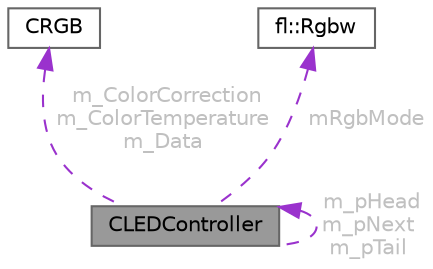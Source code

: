 digraph "CLEDController"
{
 // INTERACTIVE_SVG=YES
 // LATEX_PDF_SIZE
  bgcolor="transparent";
  edge [fontname=Helvetica,fontsize=10,labelfontname=Helvetica,labelfontsize=10];
  node [fontname=Helvetica,fontsize=10,shape=box,height=0.2,width=0.4];
  Node1 [id="Node000001",label="CLEDController",height=0.2,width=0.4,color="gray40", fillcolor="grey60", style="filled", fontcolor="black",tooltip="Base definition for an LED controller."];
  Node2 -> Node1 [id="edge1_Node000001_Node000002",dir="back",color="darkorchid3",style="dashed",tooltip=" ",label=" m_ColorCorrection\nm_ColorTemperature\nm_Data",fontcolor="grey" ];
  Node2 [id="Node000002",label="CRGB",height=0.2,width=0.4,color="gray40", fillcolor="white", style="filled",URL="$d7/d82/struct_c_r_g_b.html",tooltip="Representation of an RGB pixel (Red, Green, Blue)"];
  Node1 -> Node1 [id="edge2_Node000001_Node000001",dir="back",color="darkorchid3",style="dashed",tooltip=" ",label=" m_pHead\nm_pNext\nm_pTail",fontcolor="grey" ];
  Node3 -> Node1 [id="edge3_Node000001_Node000003",dir="back",color="darkorchid3",style="dashed",tooltip=" ",label=" mRgbMode",fontcolor="grey" ];
  Node3 [id="Node000003",label="fl::Rgbw",height=0.2,width=0.4,color="gray40", fillcolor="white", style="filled",URL="$d7/d27/structfl_1_1_rgbw.html",tooltip=" "];
}
